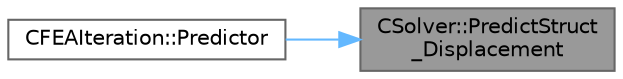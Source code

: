 digraph "CSolver::PredictStruct_Displacement"
{
 // LATEX_PDF_SIZE
  bgcolor="transparent";
  edge [fontname=Helvetica,fontsize=10,labelfontname=Helvetica,labelfontsize=10];
  node [fontname=Helvetica,fontsize=10,shape=box,height=0.2,width=0.4];
  rankdir="RL";
  Node1 [id="Node000001",label="CSolver::PredictStruct\l_Displacement",height=0.2,width=0.4,color="gray40", fillcolor="grey60", style="filled", fontcolor="black",tooltip="A virtual member."];
  Node1 -> Node2 [id="edge1_Node000001_Node000002",dir="back",color="steelblue1",style="solid",tooltip=" "];
  Node2 [id="Node000002",label="CFEAIteration::Predictor",height=0.2,width=0.4,color="grey40", fillcolor="white", style="filled",URL="$classCFEAIteration.html#a6aed523651b6846639e8b928a49fadd8",tooltip="Predictor."];
}
